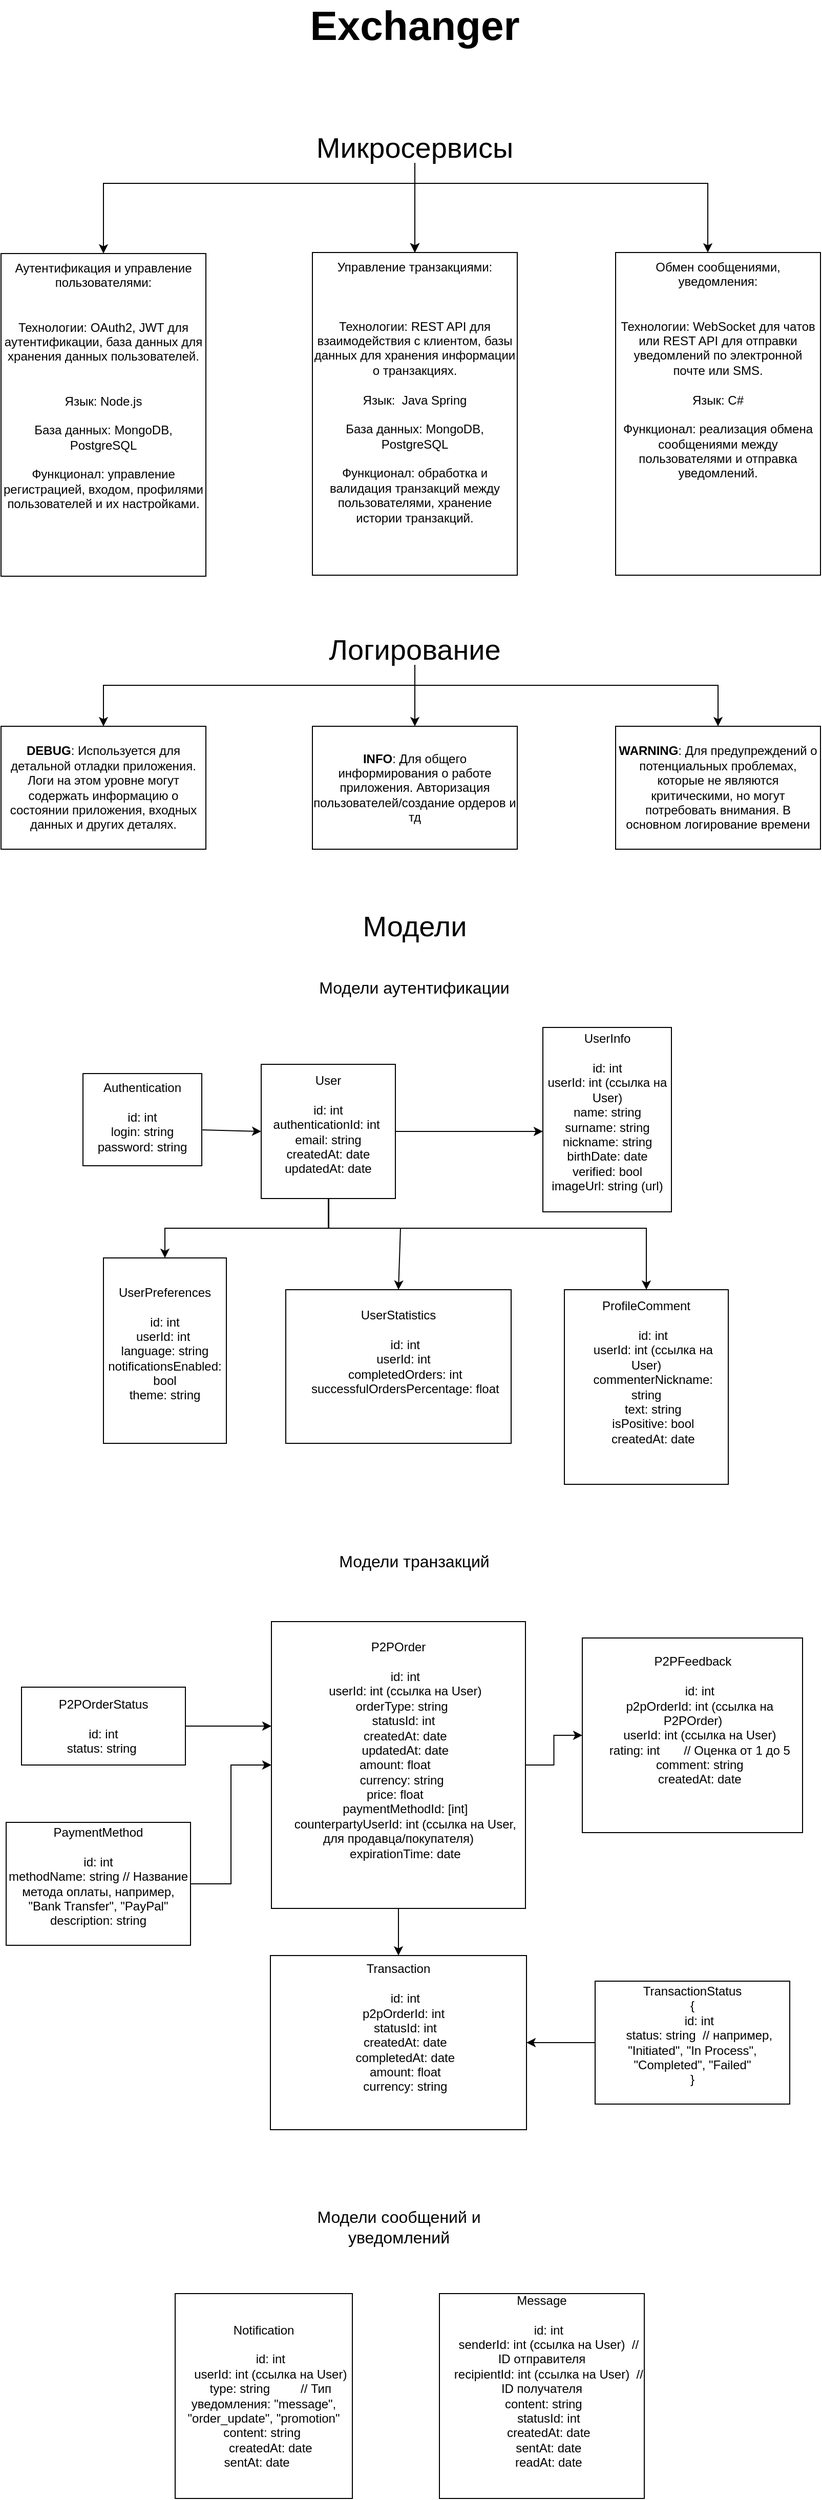 <mxfile version="24.8.3">
  <diagram name="Страница — 1" id="gCSXsW7qYMQecbnX13WU">
    <mxGraphModel dx="2231" dy="1143" grid="1" gridSize="10" guides="1" tooltips="1" connect="1" arrows="1" fold="1" page="1" pageScale="1" pageWidth="827" pageHeight="1169" math="0" shadow="0">
      <root>
        <mxCell id="0" />
        <mxCell id="1" parent="0" />
        <mxCell id="_Ykevn64Ni2eIDG1oHSd-1" value="&lt;b&gt;&lt;font style=&quot;font-size: 40px;&quot;&gt;Exchanger&lt;/font&gt;&lt;/b&gt;" style="text;html=1;align=center;verticalAlign=middle;whiteSpace=wrap;rounded=0;" parent="1" vertex="1">
          <mxGeometry x="384" y="40" width="60" height="30" as="geometry" />
        </mxCell>
        <mxCell id="_Ykevn64Ni2eIDG1oHSd-6" value="" style="edgeStyle=orthogonalEdgeStyle;rounded=0;orthogonalLoop=1;jettySize=auto;html=1;" parent="1" source="_Ykevn64Ni2eIDG1oHSd-3" target="_Ykevn64Ni2eIDG1oHSd-5" edge="1">
          <mxGeometry relative="1" as="geometry">
            <Array as="points">
              <mxPoint x="414" y="210" />
              <mxPoint x="110" y="210" />
            </Array>
          </mxGeometry>
        </mxCell>
        <mxCell id="_Ykevn64Ni2eIDG1oHSd-8" value="" style="edgeStyle=orthogonalEdgeStyle;rounded=0;orthogonalLoop=1;jettySize=auto;html=1;" parent="1" source="_Ykevn64Ni2eIDG1oHSd-3" target="_Ykevn64Ni2eIDG1oHSd-7" edge="1">
          <mxGeometry relative="1" as="geometry" />
        </mxCell>
        <mxCell id="_Ykevn64Ni2eIDG1oHSd-9" value="" style="edgeStyle=orthogonalEdgeStyle;rounded=0;orthogonalLoop=1;jettySize=auto;html=1;" parent="1" source="_Ykevn64Ni2eIDG1oHSd-3" target="_Ykevn64Ni2eIDG1oHSd-7" edge="1">
          <mxGeometry relative="1" as="geometry" />
        </mxCell>
        <mxCell id="_Ykevn64Ni2eIDG1oHSd-10" value="" style="edgeStyle=orthogonalEdgeStyle;rounded=0;orthogonalLoop=1;jettySize=auto;html=1;" parent="1" source="_Ykevn64Ni2eIDG1oHSd-3" target="_Ykevn64Ni2eIDG1oHSd-7" edge="1">
          <mxGeometry relative="1" as="geometry" />
        </mxCell>
        <mxCell id="_Ykevn64Ni2eIDG1oHSd-12" value="" style="edgeStyle=orthogonalEdgeStyle;rounded=0;orthogonalLoop=1;jettySize=auto;html=1;" parent="1" source="_Ykevn64Ni2eIDG1oHSd-3" target="_Ykevn64Ni2eIDG1oHSd-11" edge="1">
          <mxGeometry relative="1" as="geometry">
            <Array as="points">
              <mxPoint x="414" y="210" />
              <mxPoint x="700" y="210" />
            </Array>
          </mxGeometry>
        </mxCell>
        <mxCell id="_Ykevn64Ni2eIDG1oHSd-3" value="&lt;font style=&quot;font-size: 28px;&quot;&gt;Микросервисы&lt;/font&gt;" style="text;html=1;align=center;verticalAlign=middle;whiteSpace=wrap;rounded=0;" parent="1" vertex="1">
          <mxGeometry x="384" y="160" width="60" height="30" as="geometry" />
        </mxCell>
        <mxCell id="_Ykevn64Ni2eIDG1oHSd-5" value="&lt;font style=&quot;font-size: 12px;&quot;&gt;Аутентификация и управление пользователями:&lt;/font&gt;&lt;div&gt;&lt;font style=&quot;font-size: 12px;&quot;&gt;&lt;br&gt;&lt;/font&gt;&lt;/div&gt;&lt;div&gt;&lt;font style=&quot;font-size: 12px;&quot;&gt;&lt;br&gt;&lt;/font&gt;&lt;/div&gt;&lt;div&gt;&lt;font style=&quot;font-size: 12px;&quot;&gt;Технологии: OAuth2, JWT для аутентификации, база данных для хранения данных пользователей.&lt;/font&gt;&lt;/div&gt;&lt;div&gt;&lt;font style=&quot;font-size: 12px;&quot;&gt;&lt;br&gt;&lt;/font&gt;&lt;/div&gt;&lt;div&gt;&lt;font style=&quot;font-size: 12px;&quot;&gt;&lt;br&gt;&lt;/font&gt;&lt;/div&gt;&lt;div&gt;&lt;font style=&quot;font-size: 12px;&quot;&gt;&lt;div&gt;Язык: Node.js&lt;/div&gt;&lt;div&gt;&lt;br&gt;&lt;/div&gt;&lt;div&gt;База данных: MongoDB, PostgreSQL&lt;/div&gt;&lt;div&gt;&lt;br&gt;&lt;/div&gt;&lt;div&gt;Функционал: управление регистрацией, входом, профилями пользователей и их настройками.&lt;/div&gt;&lt;div&gt;&lt;br&gt;&lt;/div&gt;&lt;/font&gt;&lt;/div&gt;" style="whiteSpace=wrap;html=1;verticalAlign=top;" parent="1" vertex="1">
          <mxGeometry x="10" y="278.5" width="200" height="315" as="geometry" />
        </mxCell>
        <mxCell id="_Ykevn64Ni2eIDG1oHSd-7" value="Управление транзакциями:&lt;div&gt;&lt;br&gt;&lt;/div&gt;&lt;div&gt;&lt;br&gt;&lt;/div&gt;&lt;div&gt;&lt;br&gt;&lt;/div&gt;&lt;div&gt;Технологии: REST API для взаимодействия с клиентом, базы данных для хранения информации о транзакциях.&lt;/div&gt;&lt;div&gt;&lt;br&gt;&lt;/div&gt;&lt;div&gt;Язык:&amp;nbsp; Java Spring&lt;/div&gt;&lt;div&gt;&lt;br&gt;&lt;/div&gt;&lt;div&gt;База данных: MongoDB, PostgreSQL&lt;/div&gt;&lt;div&gt;&lt;br&gt;&lt;/div&gt;&lt;div&gt;Функционал: обработка и валидация транзакций между пользователями, хранение истории транзакций.&lt;/div&gt;" style="whiteSpace=wrap;html=1;verticalAlign=top;" parent="1" vertex="1">
          <mxGeometry x="314" y="277.5" width="200" height="315" as="geometry" />
        </mxCell>
        <mxCell id="_Ykevn64Ni2eIDG1oHSd-11" value="Обмен сообщениями, уведомления:&lt;div&gt;&lt;br&gt;&lt;/div&gt;&lt;div&gt;&lt;br&gt;&lt;/div&gt;&lt;div&gt;Технологии: WebSocket для чатов или REST API для отправки уведомлений по электронной почте или SMS.&lt;/div&gt;&lt;div&gt;&lt;br&gt;&lt;/div&gt;&lt;div&gt;Язык: C#&lt;/div&gt;&lt;div&gt;&lt;br&gt;&lt;/div&gt;&lt;div&gt;Функционал: реализация обмена сообщениями между пользователями и отправка уведомлений.&lt;/div&gt;&lt;div&gt;&lt;br&gt;&lt;/div&gt;" style="whiteSpace=wrap;html=1;verticalAlign=top;" parent="1" vertex="1">
          <mxGeometry x="610" y="277.5" width="200" height="315" as="geometry" />
        </mxCell>
        <mxCell id="_Ykevn64Ni2eIDG1oHSd-16" value="" style="edgeStyle=orthogonalEdgeStyle;rounded=0;orthogonalLoop=1;jettySize=auto;html=1;" parent="1" source="_Ykevn64Ni2eIDG1oHSd-14" target="_Ykevn64Ni2eIDG1oHSd-15" edge="1">
          <mxGeometry relative="1" as="geometry">
            <Array as="points">
              <mxPoint x="414" y="700" />
              <mxPoint x="110" y="700" />
            </Array>
          </mxGeometry>
        </mxCell>
        <mxCell id="_Ykevn64Ni2eIDG1oHSd-19" value="" style="edgeStyle=orthogonalEdgeStyle;rounded=0;orthogonalLoop=1;jettySize=auto;html=1;" parent="1" source="_Ykevn64Ni2eIDG1oHSd-14" target="_Ykevn64Ni2eIDG1oHSd-17" edge="1">
          <mxGeometry relative="1" as="geometry" />
        </mxCell>
        <mxCell id="_Ykevn64Ni2eIDG1oHSd-23" value="" style="edgeStyle=orthogonalEdgeStyle;rounded=0;orthogonalLoop=1;jettySize=auto;html=1;" parent="1" source="_Ykevn64Ni2eIDG1oHSd-14" target="_Ykevn64Ni2eIDG1oHSd-22" edge="1">
          <mxGeometry relative="1" as="geometry">
            <Array as="points">
              <mxPoint x="414" y="700" />
              <mxPoint x="710" y="700" />
            </Array>
          </mxGeometry>
        </mxCell>
        <mxCell id="_Ykevn64Ni2eIDG1oHSd-14" value="&lt;font style=&quot;font-size: 28px;&quot;&gt;Логирование&lt;/font&gt;" style="text;html=1;align=center;verticalAlign=middle;whiteSpace=wrap;rounded=0;" parent="1" vertex="1">
          <mxGeometry x="384" y="650" width="60" height="30" as="geometry" />
        </mxCell>
        <mxCell id="_Ykevn64Ni2eIDG1oHSd-15" value="&lt;strong&gt;DEBUG&lt;/strong&gt;: Используется для детальной отладки приложения. Логи на этом уровне могут содержать информацию о состоянии приложения, входных данных и других деталях." style="whiteSpace=wrap;html=1;" parent="1" vertex="1">
          <mxGeometry x="10" y="740" width="200" height="120" as="geometry" />
        </mxCell>
        <mxCell id="_Ykevn64Ni2eIDG1oHSd-17" value="&lt;strong&gt;INFO&lt;/strong&gt;: Для общего информирования о работе приложения. Авторизация пользователей/создание ордеров и тд" style="whiteSpace=wrap;html=1;" parent="1" vertex="1">
          <mxGeometry x="314" y="740" width="200" height="120" as="geometry" />
        </mxCell>
        <mxCell id="_Ykevn64Ni2eIDG1oHSd-22" value="&lt;strong&gt;WARNING&lt;/strong&gt;: Для предупреждений о потенциальных проблемах, которые не являются критическими, но могут потребовать внимания. В основном логирование времени" style="whiteSpace=wrap;html=1;" parent="1" vertex="1">
          <mxGeometry x="610" y="740" width="200" height="120" as="geometry" />
        </mxCell>
        <mxCell id="_Ykevn64Ni2eIDG1oHSd-24" value="&lt;font style=&quot;font-size: 28px;&quot;&gt;Модели&lt;/font&gt;" style="text;html=1;align=center;verticalAlign=middle;whiteSpace=wrap;rounded=0;" parent="1" vertex="1">
          <mxGeometry x="384" y="920" width="60" height="30" as="geometry" />
        </mxCell>
        <mxCell id="_Ykevn64Ni2eIDG1oHSd-25" value="&lt;font style=&quot;font-size: 16px;&quot;&gt;Модели аутентификации&lt;/font&gt;" style="text;html=1;align=center;verticalAlign=middle;whiteSpace=wrap;rounded=0;" parent="1" vertex="1">
          <mxGeometry x="288" y="980" width="251" height="30" as="geometry" />
        </mxCell>
        <mxCell id="_Ykevn64Ni2eIDG1oHSd-26" value="Authentication&lt;br&gt;&lt;br&gt;    id: int&lt;br&gt;    login: string&lt;br&gt;    password: string&lt;div&gt;&lt;br&gt;&lt;/div&gt;" style="whiteSpace=wrap;html=1;align=center;verticalAlign=top;" parent="1" vertex="1">
          <mxGeometry x="90" y="1079" width="116" height="90" as="geometry" />
        </mxCell>
        <mxCell id="_Ykevn64Ni2eIDG1oHSd-33" value="" style="edgeStyle=orthogonalEdgeStyle;rounded=0;orthogonalLoop=1;jettySize=auto;html=1;" parent="1" source="_Ykevn64Ni2eIDG1oHSd-28" target="_Ykevn64Ni2eIDG1oHSd-30" edge="1">
          <mxGeometry relative="1" as="geometry">
            <Array as="points">
              <mxPoint x="330" y="1230" />
              <mxPoint x="170" y="1230" />
            </Array>
          </mxGeometry>
        </mxCell>
        <mxCell id="_Ykevn64Ni2eIDG1oHSd-36" value="" style="edgeStyle=orthogonalEdgeStyle;rounded=0;orthogonalLoop=1;jettySize=auto;html=1;" parent="1" source="_Ykevn64Ni2eIDG1oHSd-28" target="_Ykevn64Ni2eIDG1oHSd-29" edge="1">
          <mxGeometry relative="1" as="geometry">
            <Array as="points">
              <mxPoint x="500" y="1136" />
              <mxPoint x="500" y="1136" />
            </Array>
          </mxGeometry>
        </mxCell>
        <mxCell id="_Ykevn64Ni2eIDG1oHSd-38" value="" style="edgeStyle=orthogonalEdgeStyle;rounded=0;orthogonalLoop=1;jettySize=auto;html=1;" parent="1" target="_Ykevn64Ni2eIDG1oHSd-37" edge="1">
          <mxGeometry relative="1" as="geometry">
            <mxPoint x="330" y="1200" as="sourcePoint" />
            <Array as="points">
              <mxPoint x="330" y="1230" />
              <mxPoint x="640" y="1230" />
            </Array>
          </mxGeometry>
        </mxCell>
        <mxCell id="_Ykevn64Ni2eIDG1oHSd-28" value="User&lt;br&gt;&lt;br&gt;    id: int&lt;br&gt;    authenticationId: int&amp;nbsp;&lt;br&gt;    email: string&lt;br&gt;    createdAt: date&lt;br&gt;    updatedAt: date&lt;div&gt;&lt;br&gt;&lt;/div&gt;" style="rounded=0;whiteSpace=wrap;html=1;align=center;" parent="1" vertex="1">
          <mxGeometry x="264" y="1070" width="131" height="131" as="geometry" />
        </mxCell>
        <mxCell id="_Ykevn64Ni2eIDG1oHSd-29" value="UserInfo&lt;br&gt;&lt;br&gt;    id: int&lt;br&gt;    userId: int (ссылка на User)&lt;br&gt;    name: string&lt;br&gt;    surname: string&lt;br&gt;    nickname: string&lt;br&gt;    birthDate: date&lt;br&gt;    verified: bool&lt;br&gt;    imageUrl: string (url)&lt;div&gt;&lt;br/&gt;&lt;/div&gt;" style="rounded=0;whiteSpace=wrap;html=1;" parent="1" vertex="1">
          <mxGeometry x="539" y="1034" width="125.5" height="180" as="geometry" />
        </mxCell>
        <mxCell id="_Ykevn64Ni2eIDG1oHSd-30" value="UserPreferences&lt;br&gt;&lt;br&gt;    id: int&lt;br&gt;    userId: int&amp;nbsp;&lt;br&gt;    language: string&lt;br&gt;    notificationsEnabled: bool&lt;br&gt;    theme: string&lt;div&gt;&lt;br&gt;&lt;/div&gt;" style="rounded=0;whiteSpace=wrap;html=1;" parent="1" vertex="1">
          <mxGeometry x="110" y="1259" width="120" height="181" as="geometry" />
        </mxCell>
        <mxCell id="_Ykevn64Ni2eIDG1oHSd-31" value="" style="endArrow=classic;html=1;rounded=0;entryX=0;entryY=0.5;entryDx=0;entryDy=0;exitX=1.006;exitY=0.611;exitDx=0;exitDy=0;exitPerimeter=0;" parent="1" source="_Ykevn64Ni2eIDG1oHSd-26" target="_Ykevn64Ni2eIDG1oHSd-28" edge="1">
          <mxGeometry width="50" height="50" relative="1" as="geometry">
            <mxPoint x="24" y="1150" as="sourcePoint" />
            <mxPoint x="74" y="1100" as="targetPoint" />
          </mxGeometry>
        </mxCell>
        <mxCell id="_Ykevn64Ni2eIDG1oHSd-34" value="&lt;div&gt;UserStatistics&lt;/div&gt;&lt;div&gt;&lt;br&gt;&lt;/div&gt;&lt;div&gt;&amp;nbsp; &amp;nbsp; id: int&lt;/div&gt;&lt;div&gt;&amp;nbsp; &amp;nbsp; userId: int&amp;nbsp;&lt;/div&gt;&lt;div&gt;&amp;nbsp; &amp;nbsp; completedOrders: int&lt;/div&gt;&lt;div&gt;&amp;nbsp; &amp;nbsp; successfulOrdersPercentage: float&lt;/div&gt;&lt;div&gt;&lt;br&gt;&lt;/div&gt;&lt;div&gt;&lt;br&gt;&lt;/div&gt;" style="rounded=0;whiteSpace=wrap;html=1;align=center;" parent="1" vertex="1">
          <mxGeometry x="288" y="1290" width="220" height="150" as="geometry" />
        </mxCell>
        <mxCell id="_Ykevn64Ni2eIDG1oHSd-35" value="" style="endArrow=classic;html=1;rounded=0;entryX=0.5;entryY=0;entryDx=0;entryDy=0;" parent="1" target="_Ykevn64Ni2eIDG1oHSd-34" edge="1">
          <mxGeometry width="50" height="50" relative="1" as="geometry">
            <mxPoint x="330" y="1230" as="sourcePoint" />
            <mxPoint x="300" y="1170" as="targetPoint" />
            <Array as="points">
              <mxPoint x="400" y="1230" />
            </Array>
          </mxGeometry>
        </mxCell>
        <mxCell id="_Ykevn64Ni2eIDG1oHSd-37" value="&lt;div&gt;ProfileComment&lt;/div&gt;&lt;div&gt;&lt;br&gt;&lt;/div&gt;&lt;div&gt;&amp;nbsp; &amp;nbsp; id: int&lt;/div&gt;&lt;div&gt;&amp;nbsp; &amp;nbsp; userId: int (ссылка на User)&lt;/div&gt;&lt;div&gt;&amp;nbsp; &amp;nbsp; commenterNickname: string&lt;/div&gt;&lt;div&gt;&amp;nbsp; &amp;nbsp; text: string&lt;/div&gt;&lt;div&gt;&amp;nbsp; &amp;nbsp; isPositive: bool&lt;/div&gt;&lt;div&gt;&amp;nbsp; &amp;nbsp; createdAt: date&lt;/div&gt;&lt;div&gt;&lt;br&gt;&lt;/div&gt;&lt;div&gt;&lt;br&gt;&lt;/div&gt;" style="whiteSpace=wrap;html=1;rounded=0;" parent="1" vertex="1">
          <mxGeometry x="560" y="1290" width="160" height="190" as="geometry" />
        </mxCell>
        <mxCell id="_Ykevn64Ni2eIDG1oHSd-39" value="&lt;font style=&quot;font-size: 16px;&quot;&gt;Модели транзакций&lt;/font&gt;" style="text;html=1;align=center;verticalAlign=middle;whiteSpace=wrap;rounded=0;" parent="1" vertex="1">
          <mxGeometry x="288" y="1540" width="251" height="30" as="geometry" />
        </mxCell>
        <mxCell id="_Ykevn64Ni2eIDG1oHSd-49" value="" style="edgeStyle=orthogonalEdgeStyle;rounded=0;orthogonalLoop=1;jettySize=auto;html=1;" parent="1" source="_Ykevn64Ni2eIDG1oHSd-40" target="_Ykevn64Ni2eIDG1oHSd-46" edge="1">
          <mxGeometry relative="1" as="geometry" />
        </mxCell>
        <mxCell id="_Ykevn64Ni2eIDG1oHSd-52" value="" style="edgeStyle=orthogonalEdgeStyle;rounded=0;orthogonalLoop=1;jettySize=auto;html=1;" parent="1" source="_Ykevn64Ni2eIDG1oHSd-40" target="_Ykevn64Ni2eIDG1oHSd-51" edge="1">
          <mxGeometry relative="1" as="geometry" />
        </mxCell>
        <mxCell id="_Ykevn64Ni2eIDG1oHSd-40" value="&lt;div&gt;P2POrder&lt;/div&gt;&lt;div&gt;&lt;br&gt;&lt;/div&gt;&lt;div&gt;&amp;nbsp; &amp;nbsp; id: int&lt;/div&gt;&lt;div&gt;&amp;nbsp; &amp;nbsp; userId: int (ссылка на User)&lt;/div&gt;&lt;div&gt;&amp;nbsp; &amp;nbsp; orderType: string&amp;nbsp;&amp;nbsp;&lt;/div&gt;&lt;div&gt;&amp;nbsp; &amp;nbsp; statusId: int&amp;nbsp;&lt;/div&gt;&lt;div&gt;&amp;nbsp; &amp;nbsp; createdAt: date&lt;/div&gt;&lt;div&gt;&amp;nbsp; &amp;nbsp; updatedAt: date&lt;/div&gt;&lt;div&gt;&amp;nbsp; &amp;nbsp; amount: float&amp;nbsp; &amp;nbsp; &amp;nbsp;&amp;nbsp;&lt;/div&gt;&lt;div&gt;&amp;nbsp; &amp;nbsp; currency: string&amp;nbsp;&amp;nbsp;&lt;/div&gt;&lt;div&gt;&amp;nbsp; &amp;nbsp; price: float&amp;nbsp; &amp;nbsp; &amp;nbsp;&amp;nbsp;&lt;/div&gt;&lt;div&gt;&amp;nbsp; &amp;nbsp; paymentMethodId: [int]&lt;/div&gt;&lt;div&gt;&amp;nbsp; &amp;nbsp; counterpartyUserId: int (ссылка на User, для продавца/покупателя)&lt;/div&gt;&lt;div&gt;&amp;nbsp; &amp;nbsp; expirationTime: date&lt;/div&gt;&lt;div&gt;&lt;br&gt;&lt;/div&gt;&lt;div&gt;&lt;br&gt;&lt;/div&gt;" style="rounded=0;whiteSpace=wrap;html=1;" parent="1" vertex="1">
          <mxGeometry x="274" y="1614" width="248" height="280" as="geometry" />
        </mxCell>
        <mxCell id="_Ykevn64Ni2eIDG1oHSd-42" value="" style="edgeStyle=orthogonalEdgeStyle;rounded=0;orthogonalLoop=1;jettySize=auto;html=1;" parent="1" source="_Ykevn64Ni2eIDG1oHSd-41" target="_Ykevn64Ni2eIDG1oHSd-40" edge="1">
          <mxGeometry relative="1" as="geometry">
            <Array as="points">
              <mxPoint x="250" y="1716" />
              <mxPoint x="250" y="1716" />
            </Array>
          </mxGeometry>
        </mxCell>
        <mxCell id="_Ykevn64Ni2eIDG1oHSd-41" value="P2POrderStatus&lt;br&gt;&lt;br&gt;    id: int&lt;br&gt;    status: string&amp;nbsp;" style="rounded=0;whiteSpace=wrap;html=1;" parent="1" vertex="1">
          <mxGeometry x="30" y="1678" width="160" height="76" as="geometry" />
        </mxCell>
        <mxCell id="_Ykevn64Ni2eIDG1oHSd-44" value="" style="edgeStyle=orthogonalEdgeStyle;rounded=0;orthogonalLoop=1;jettySize=auto;html=1;" parent="1" source="_Ykevn64Ni2eIDG1oHSd-43" target="_Ykevn64Ni2eIDG1oHSd-40" edge="1">
          <mxGeometry relative="1" as="geometry" />
        </mxCell>
        <mxCell id="_Ykevn64Ni2eIDG1oHSd-43" value="PaymentMethod&lt;br&gt;&lt;br&gt;    id: int&lt;br&gt;    methodName: string  // Название метода оплаты, например, &quot;Bank Transfer&quot;, &quot;PayPal&quot;&lt;br&gt;    description: string&lt;div&gt;&lt;br/&gt;&lt;/div&gt;" style="rounded=0;whiteSpace=wrap;html=1;" parent="1" vertex="1">
          <mxGeometry x="15" y="1810" width="180" height="120" as="geometry" />
        </mxCell>
        <mxCell id="_Ykevn64Ni2eIDG1oHSd-46" value="&lt;div&gt;Transaction&lt;/div&gt;&lt;div&gt;&lt;br&gt;&lt;/div&gt;&lt;div&gt;&amp;nbsp; &amp;nbsp; id: int&lt;/div&gt;&lt;div&gt;&amp;nbsp; &amp;nbsp; p2pOrderId: int&amp;nbsp;&lt;/div&gt;&lt;div&gt;&amp;nbsp; &amp;nbsp; statusId: int&lt;/div&gt;&lt;div&gt;&amp;nbsp; &amp;nbsp; createdAt: date&lt;/div&gt;&lt;div&gt;&amp;nbsp; &amp;nbsp; completedAt: date&lt;/div&gt;&lt;div&gt;&amp;nbsp; &amp;nbsp; amount: float&lt;/div&gt;&lt;div&gt;&amp;nbsp; &amp;nbsp; currency: string&lt;/div&gt;&lt;div&gt;&lt;br&gt;&lt;/div&gt;&lt;div&gt;&lt;br&gt;&lt;/div&gt;" style="rounded=0;whiteSpace=wrap;html=1;" parent="1" vertex="1">
          <mxGeometry x="273" y="1940" width="250" height="170" as="geometry" />
        </mxCell>
        <mxCell id="_Ykevn64Ni2eIDG1oHSd-50" value="" style="edgeStyle=orthogonalEdgeStyle;rounded=0;orthogonalLoop=1;jettySize=auto;html=1;" parent="1" source="_Ykevn64Ni2eIDG1oHSd-47" target="_Ykevn64Ni2eIDG1oHSd-46" edge="1">
          <mxGeometry relative="1" as="geometry" />
        </mxCell>
        <mxCell id="_Ykevn64Ni2eIDG1oHSd-47" value="&lt;div&gt;TransactionStatus&lt;/div&gt;&lt;div&gt;{&lt;/div&gt;&lt;div&gt;&amp;nbsp; &amp;nbsp; id: int&lt;/div&gt;&lt;div&gt;&amp;nbsp; &amp;nbsp; status: string&amp;nbsp; // например, &quot;Initiated&quot;, &quot;In Process&quot;, &quot;Completed&quot;, &quot;Failed&quot;&lt;/div&gt;&lt;div&gt;}&lt;/div&gt;&lt;div&gt;&lt;br&gt;&lt;/div&gt;" style="rounded=0;whiteSpace=wrap;html=1;" parent="1" vertex="1">
          <mxGeometry x="590" y="1965" width="190" height="120" as="geometry" />
        </mxCell>
        <mxCell id="_Ykevn64Ni2eIDG1oHSd-51" value="&lt;div&gt;P2PFeedback&lt;/div&gt;&lt;div&gt;&lt;br&gt;&lt;/div&gt;&lt;div&gt;&amp;nbsp; &amp;nbsp; id: int&lt;/div&gt;&lt;div&gt;&amp;nbsp; &amp;nbsp; p2pOrderId: int (ссылка на P2POrder)&lt;/div&gt;&lt;div&gt;&amp;nbsp; &amp;nbsp; userId: int (ссылка на User)&lt;/div&gt;&lt;div&gt;&amp;nbsp; &amp;nbsp; rating: int&amp;nbsp; &amp;nbsp; &amp;nbsp; &amp;nbsp;// Оценка от 1 до 5&lt;/div&gt;&lt;div&gt;&amp;nbsp; &amp;nbsp; comment: string&lt;/div&gt;&lt;div&gt;&amp;nbsp; &amp;nbsp; createdAt: date&lt;/div&gt;&lt;div&gt;&lt;br&gt;&lt;/div&gt;&lt;div&gt;&lt;br&gt;&lt;/div&gt;" style="rounded=0;whiteSpace=wrap;html=1;" parent="1" vertex="1">
          <mxGeometry x="577.5" y="1630" width="215" height="190" as="geometry" />
        </mxCell>
        <mxCell id="_Ykevn64Ni2eIDG1oHSd-54" value="&lt;font style=&quot;font-size: 16px;&quot;&gt;Модели сообщений и уведомлений&lt;/font&gt;" style="text;html=1;align=center;verticalAlign=middle;whiteSpace=wrap;rounded=0;" parent="1" vertex="1">
          <mxGeometry x="272.5" y="2190" width="251" height="30" as="geometry" />
        </mxCell>
        <mxCell id="_Ykevn64Ni2eIDG1oHSd-55" value="&lt;div&gt;Notification&lt;/div&gt;&lt;div&gt;&lt;br&gt;&lt;/div&gt;&lt;div&gt;&amp;nbsp; &amp;nbsp; id: int&lt;/div&gt;&lt;div&gt;&amp;nbsp; &amp;nbsp; userId: int (ссылка на User)&lt;/div&gt;&lt;div&gt;&amp;nbsp; &amp;nbsp; type: string&amp;nbsp; &amp;nbsp; &amp;nbsp; &amp;nbsp; &amp;nbsp;// Тип уведомления: &quot;message&quot;, &quot;order_update&quot;, &quot;promotion&quot;&lt;/div&gt;&lt;div&gt;&amp;nbsp; &amp;nbsp; content: string&amp;nbsp; &amp;nbsp; &amp;nbsp;&lt;/div&gt;&lt;div&gt;&amp;nbsp; &amp;nbsp; createdAt: date&lt;/div&gt;&lt;div&gt;&amp;nbsp; &amp;nbsp; sentAt: date&amp;nbsp; &amp;nbsp; &amp;nbsp; &amp;nbsp;&amp;nbsp;&lt;/div&gt;" style="rounded=0;whiteSpace=wrap;html=1;" parent="1" vertex="1">
          <mxGeometry x="180" y="2270" width="173" height="200" as="geometry" />
        </mxCell>
        <mxCell id="_Ykevn64Ni2eIDG1oHSd-56" value="&lt;div&gt;Message&lt;/div&gt;&lt;div&gt;&lt;br&gt;&lt;/div&gt;&lt;div&gt;&amp;nbsp; &amp;nbsp; id: int&lt;/div&gt;&lt;div&gt;&amp;nbsp; &amp;nbsp; senderId: int (ссылка на User)&amp;nbsp; // ID отправителя&lt;/div&gt;&lt;div&gt;&amp;nbsp; &amp;nbsp; recipientId: int (ссылка на User)&amp;nbsp; // ID получателя&lt;/div&gt;&lt;div&gt;&amp;nbsp; &amp;nbsp; content: string&amp;nbsp; &amp;nbsp;&lt;/div&gt;&lt;div&gt;&amp;nbsp; &amp;nbsp; statusId: int&lt;/div&gt;&lt;div&gt;&amp;nbsp; &amp;nbsp; createdAt: date&lt;/div&gt;&lt;div&gt;&amp;nbsp; &amp;nbsp; sentAt: date&lt;/div&gt;&lt;div&gt;&amp;nbsp; &amp;nbsp; readAt: date&lt;/div&gt;&lt;div&gt;&lt;br&gt;&lt;/div&gt;&lt;div&gt;&lt;br&gt;&lt;/div&gt;" style="rounded=0;whiteSpace=wrap;html=1;" parent="1" vertex="1">
          <mxGeometry x="438" y="2270" width="200" height="200" as="geometry" />
        </mxCell>
      </root>
    </mxGraphModel>
  </diagram>
</mxfile>
